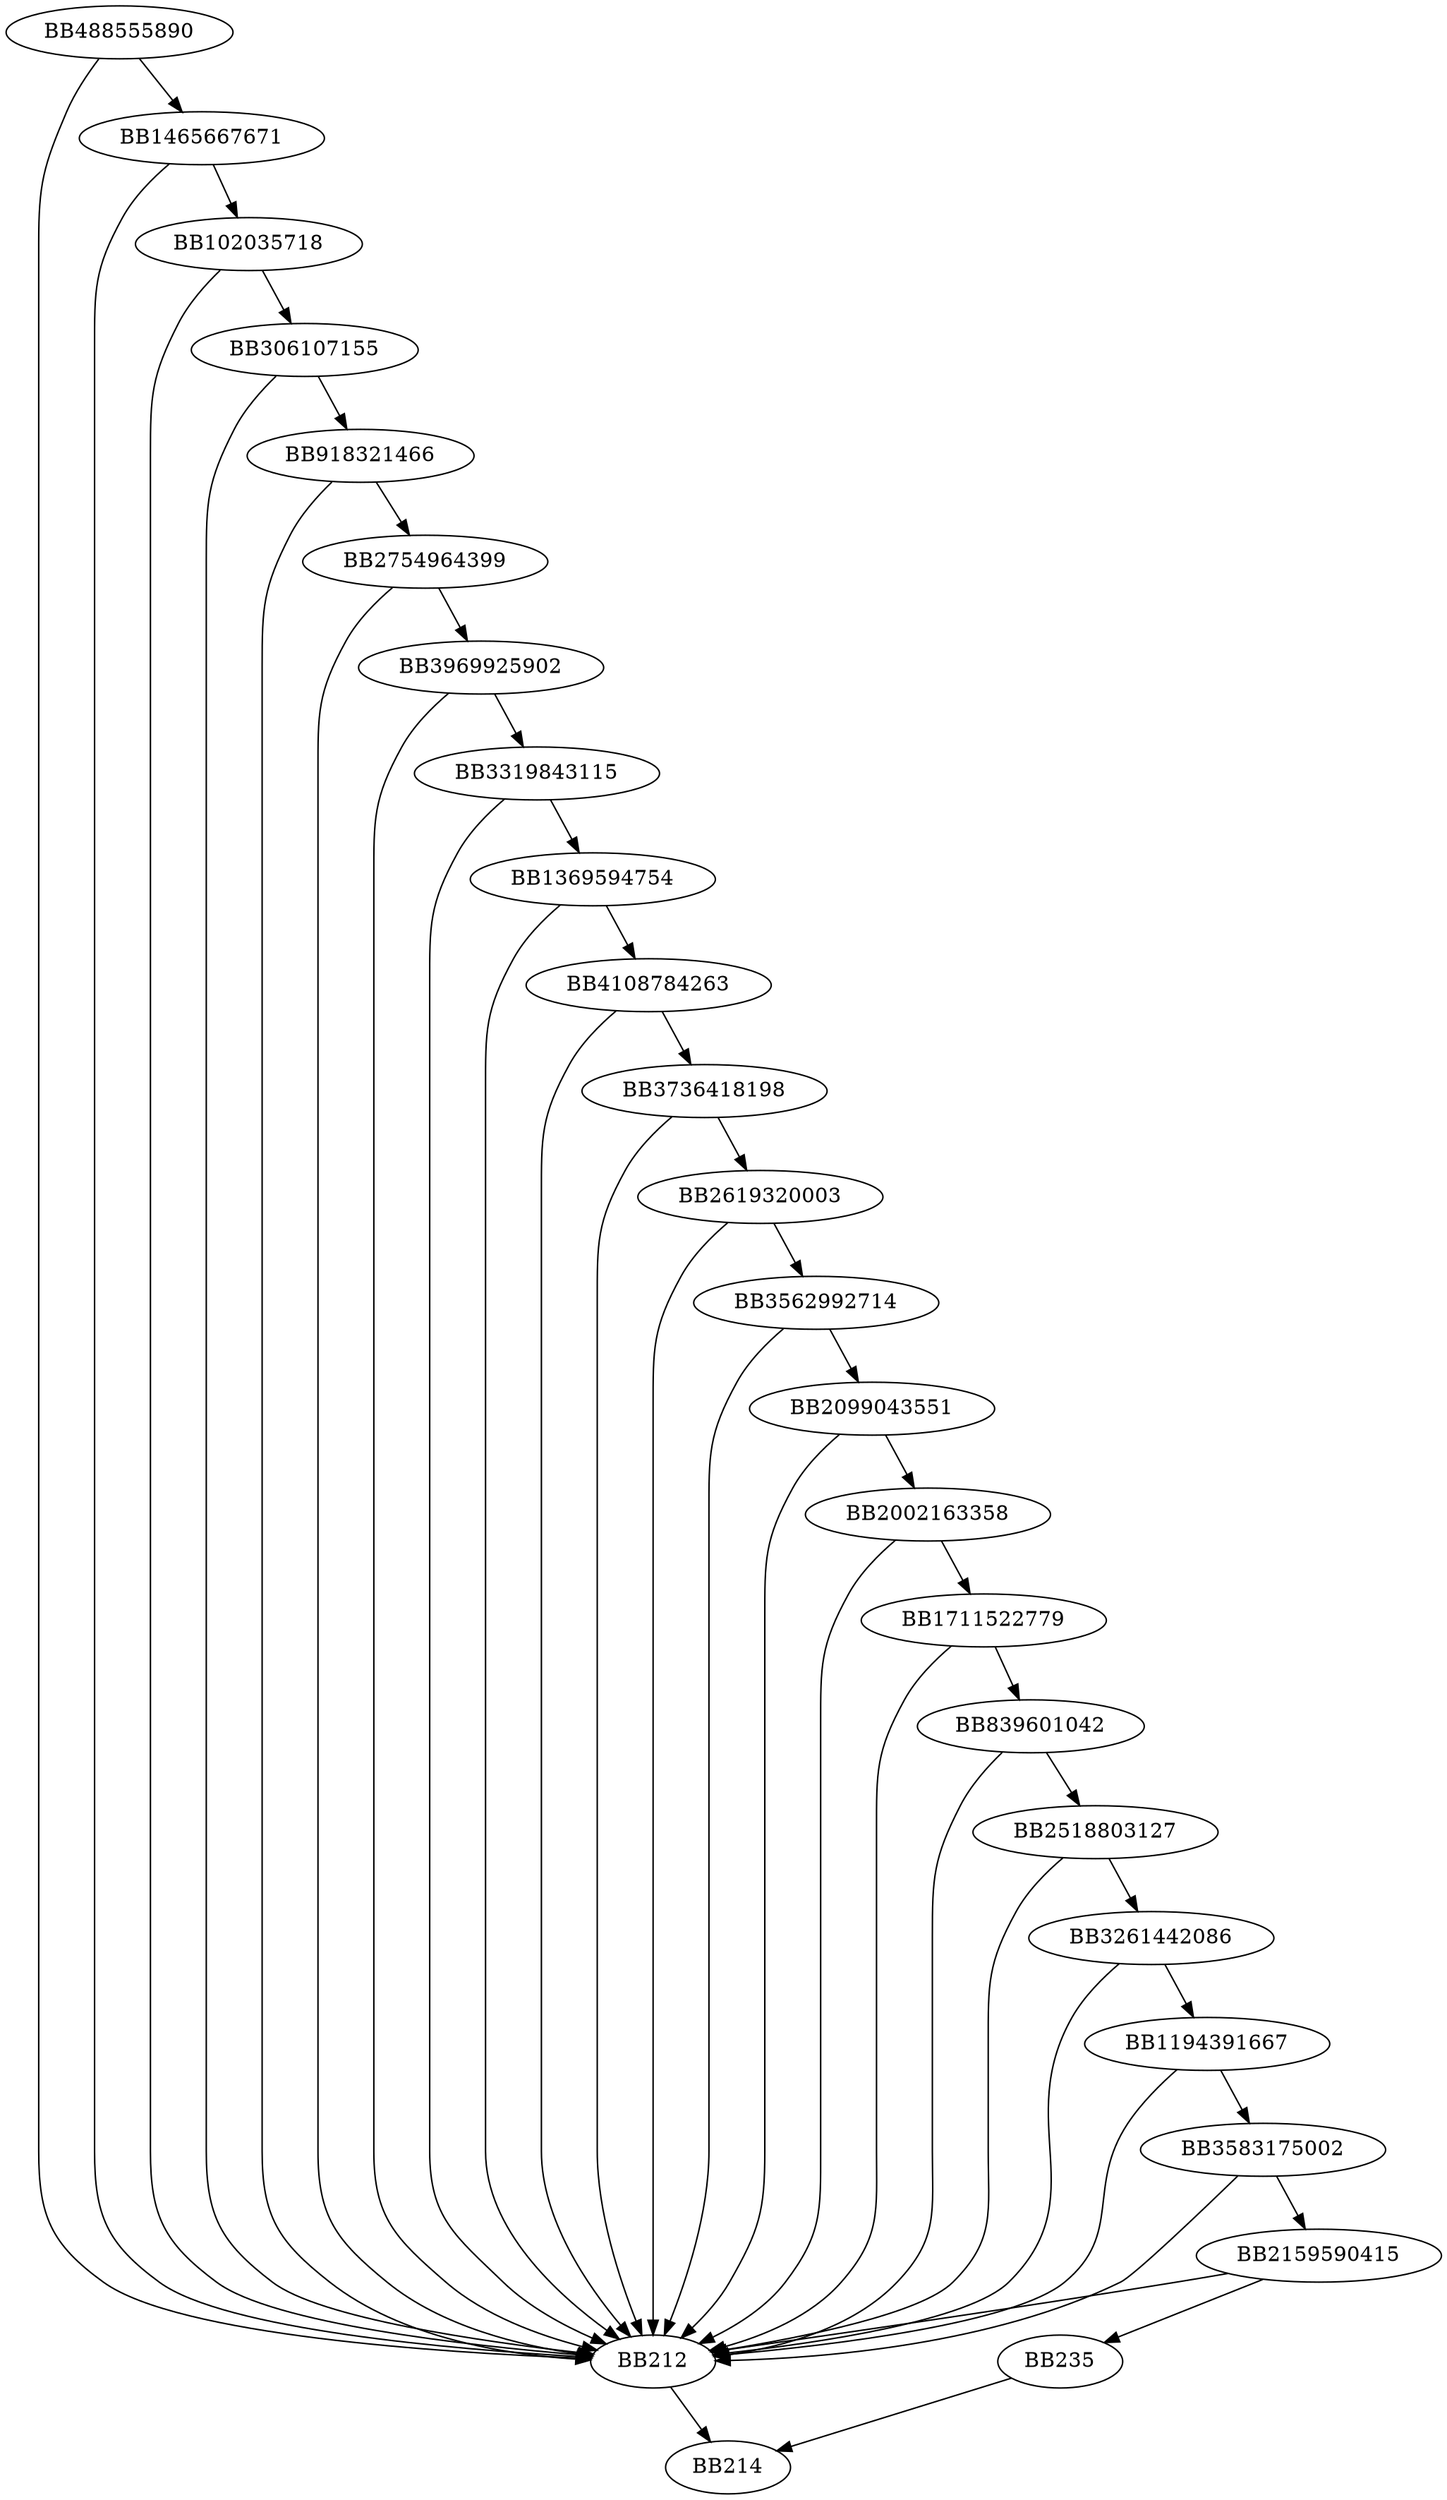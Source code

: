 digraph G{
	BB488555890->BB212;
	BB488555890->BB1465667671;
	BB212->BB214;
	BB1465667671->BB212;
	BB1465667671->BB102035718;
	BB102035718->BB212;
	BB102035718->BB306107155;
	BB306107155->BB212;
	BB306107155->BB918321466;
	BB918321466->BB212;
	BB918321466->BB2754964399;
	BB2754964399->BB212;
	BB2754964399->BB3969925902;
	BB3969925902->BB212;
	BB3969925902->BB3319843115;
	BB3319843115->BB212;
	BB3319843115->BB1369594754;
	BB1369594754->BB212;
	BB1369594754->BB4108784263;
	BB4108784263->BB212;
	BB4108784263->BB3736418198;
	BB3736418198->BB212;
	BB3736418198->BB2619320003;
	BB2619320003->BB212;
	BB2619320003->BB3562992714;
	BB3562992714->BB212;
	BB3562992714->BB2099043551;
	BB2099043551->BB212;
	BB2099043551->BB2002163358;
	BB2002163358->BB212;
	BB2002163358->BB1711522779;
	BB1711522779->BB212;
	BB1711522779->BB839601042;
	BB839601042->BB212;
	BB839601042->BB2518803127;
	BB2518803127->BB212;
	BB2518803127->BB3261442086;
	BB3261442086->BB212;
	BB3261442086->BB1194391667;
	BB1194391667->BB212;
	BB1194391667->BB3583175002;
	BB3583175002->BB212;
	BB3583175002->BB2159590415;
	BB2159590415->BB212;
	BB2159590415->BB235;
	BB235->BB214;
}
